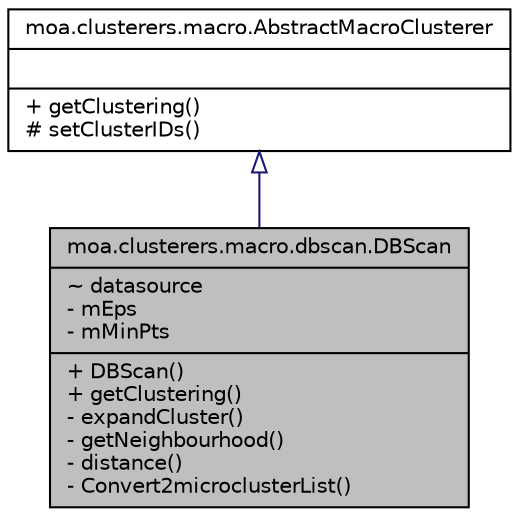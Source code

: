 digraph G
{
  edge [fontname="Helvetica",fontsize="10",labelfontname="Helvetica",labelfontsize="10"];
  node [fontname="Helvetica",fontsize="10",shape=record];
  Node1 [label="{moa.clusterers.macro.dbscan.DBScan\n|~ datasource\l- mEps\l- mMinPts\l|+ DBScan()\l+ getClustering()\l- expandCluster()\l- getNeighbourhood()\l- distance()\l- Convert2microclusterList()\l}",height=0.2,width=0.4,color="black", fillcolor="grey75", style="filled" fontcolor="black"];
  Node2 -> Node1 [dir=back,color="midnightblue",fontsize="10",style="solid",arrowtail="empty",fontname="Helvetica"];
  Node2 [label="{moa.clusterers.macro.AbstractMacroClusterer\n||+ getClustering()\l# setClusterIDs()\l}",height=0.2,width=0.4,color="black", fillcolor="white", style="filled",URL="$classmoa_1_1clusterers_1_1macro_1_1AbstractMacroClusterer.html"];
}
